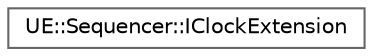 digraph "Graphical Class Hierarchy"
{
 // INTERACTIVE_SVG=YES
 // LATEX_PDF_SIZE
  bgcolor="transparent";
  edge [fontname=Helvetica,fontsize=10,labelfontname=Helvetica,labelfontsize=10];
  node [fontname=Helvetica,fontsize=10,shape=box,height=0.2,width=0.4];
  rankdir="LR";
  Node0 [id="Node000000",label="UE::Sequencer::IClockExtension",height=0.2,width=0.4,color="grey40", fillcolor="white", style="filled",URL="$dc/d03/classUE_1_1Sequencer_1_1IClockExtension.html",tooltip="Extension class that can be added to the sequence model in order to define a custom clock implementat..."];
}
